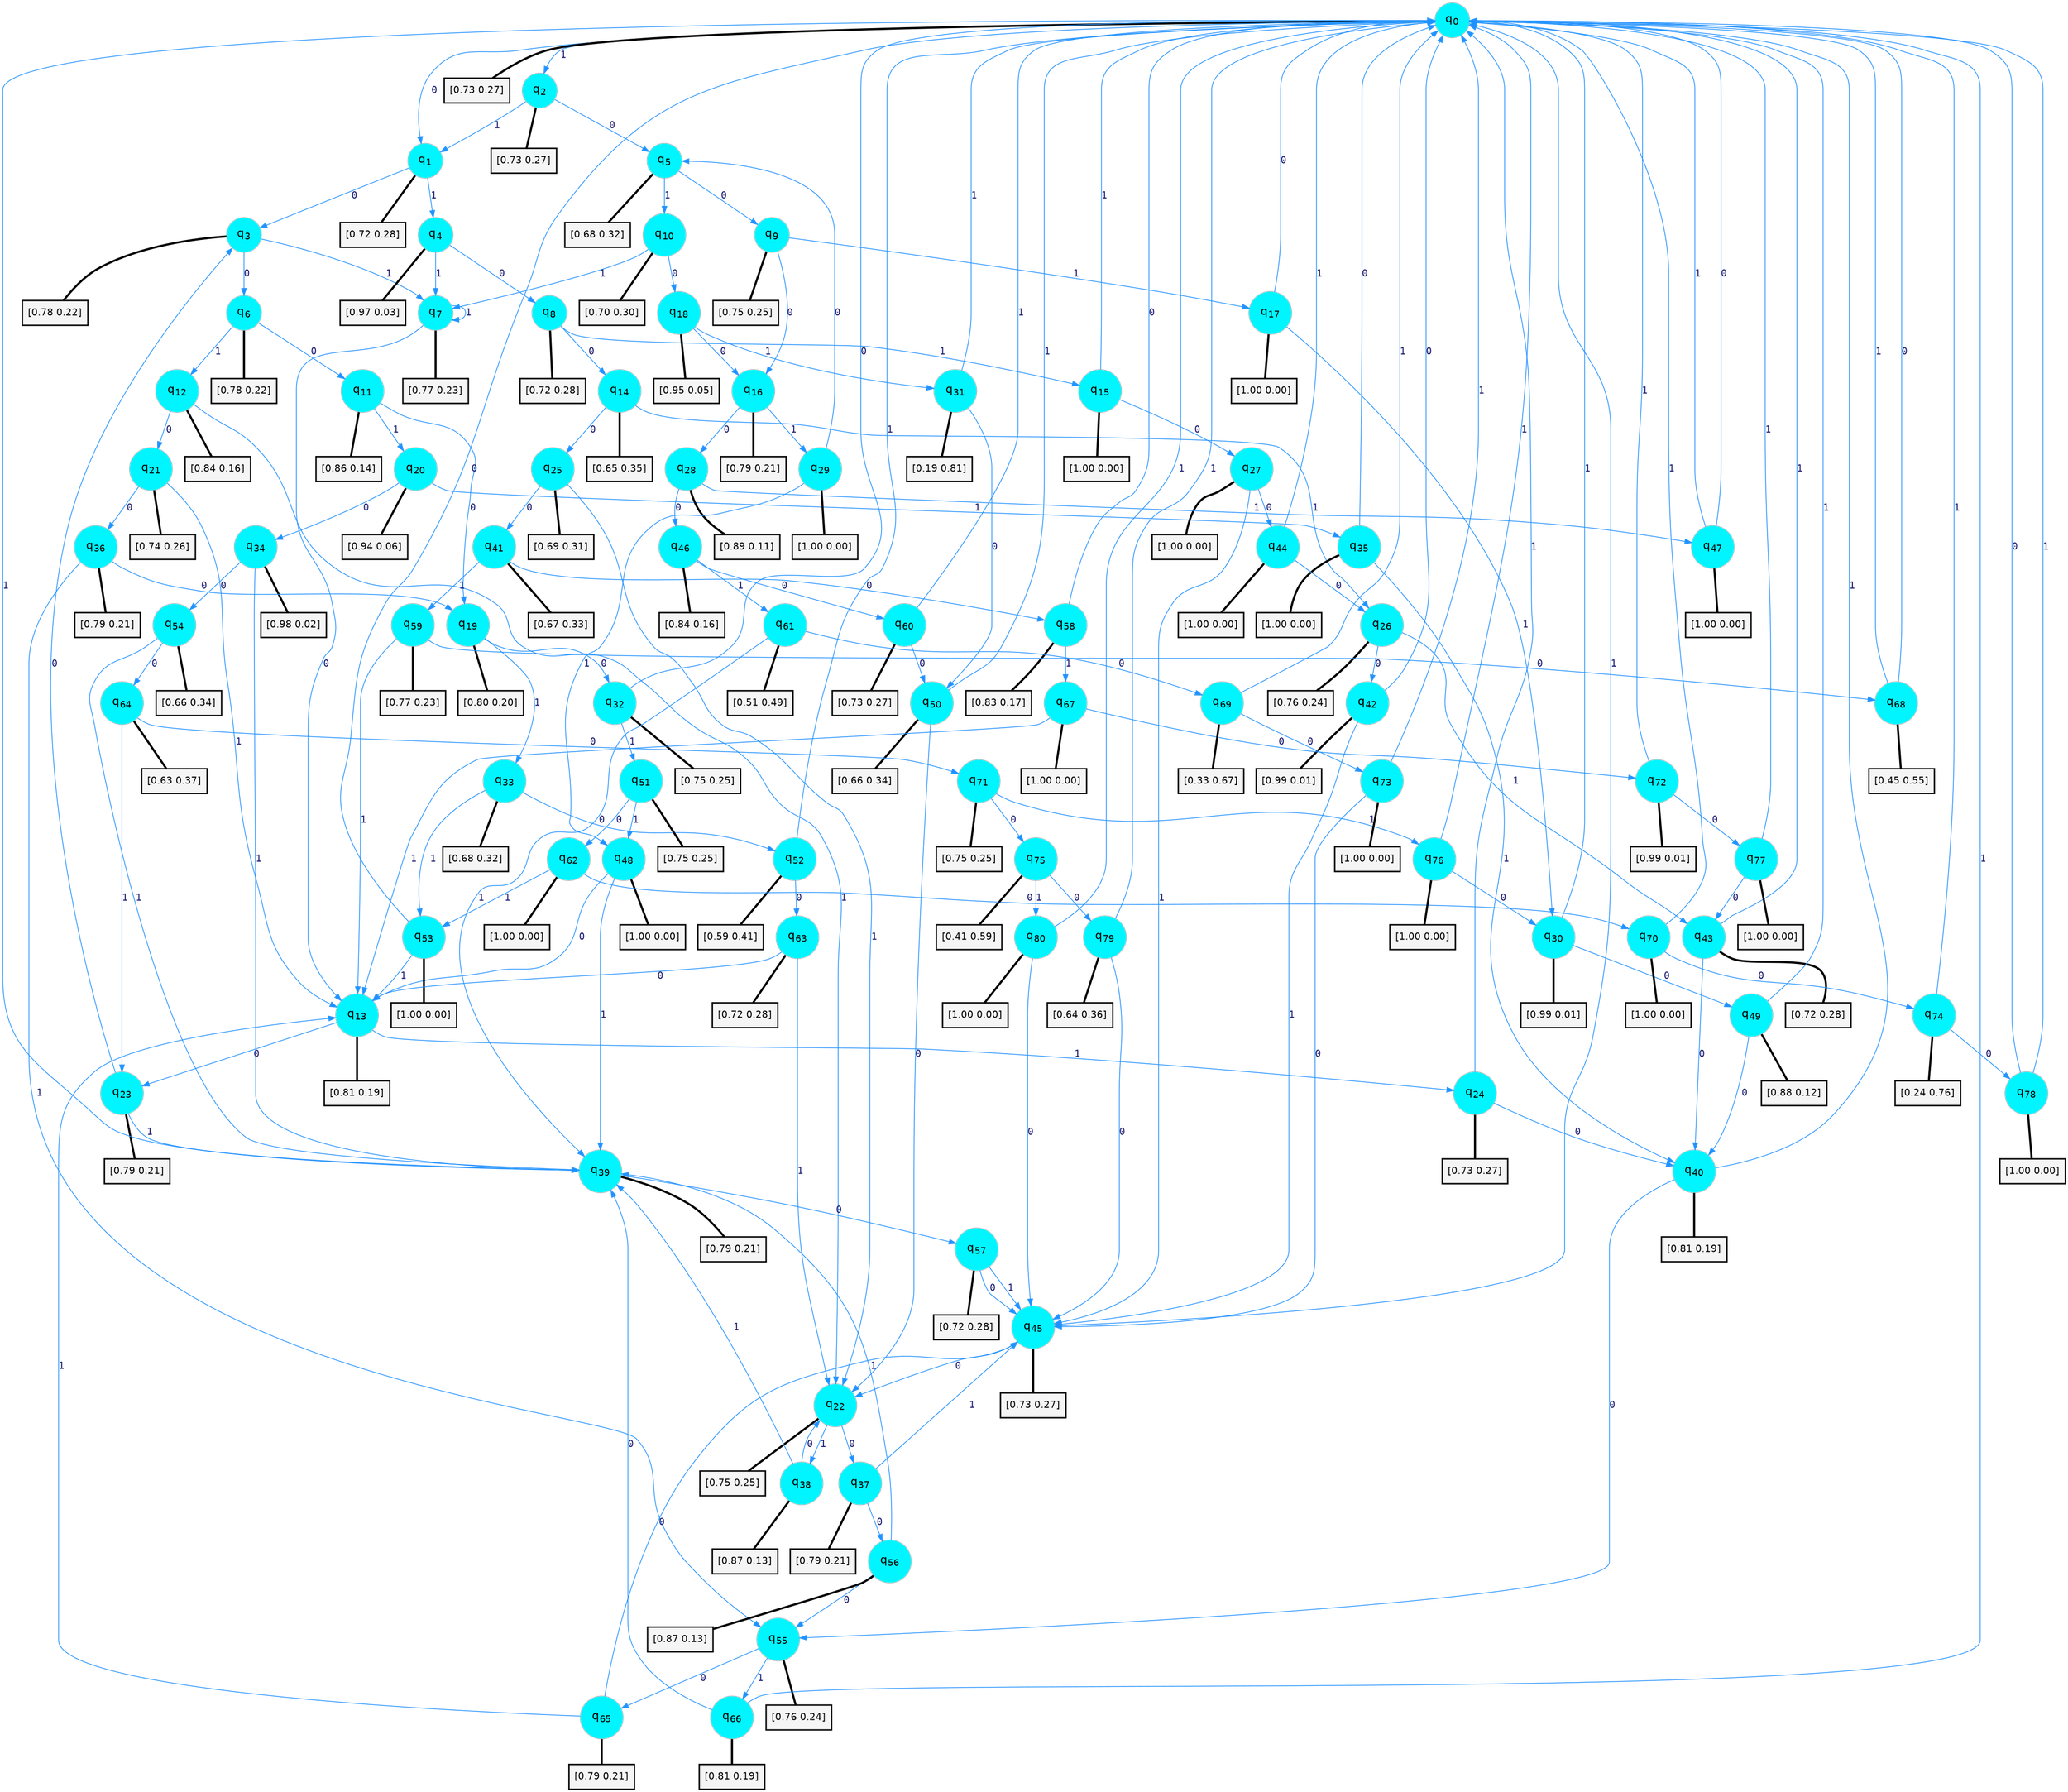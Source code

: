 digraph G {
graph [
bgcolor=transparent, dpi=300, rankdir=TD, size="40,25"];
node [
color=gray, fillcolor=turquoise1, fontcolor=black, fontname=Helvetica, fontsize=16, fontweight=bold, shape=circle, style=filled];
edge [
arrowsize=1, color=dodgerblue1, fontcolor=midnightblue, fontname=courier, fontweight=bold, penwidth=1, style=solid, weight=20];
0[label=<q<SUB>0</SUB>>];
1[label=<q<SUB>1</SUB>>];
2[label=<q<SUB>2</SUB>>];
3[label=<q<SUB>3</SUB>>];
4[label=<q<SUB>4</SUB>>];
5[label=<q<SUB>5</SUB>>];
6[label=<q<SUB>6</SUB>>];
7[label=<q<SUB>7</SUB>>];
8[label=<q<SUB>8</SUB>>];
9[label=<q<SUB>9</SUB>>];
10[label=<q<SUB>10</SUB>>];
11[label=<q<SUB>11</SUB>>];
12[label=<q<SUB>12</SUB>>];
13[label=<q<SUB>13</SUB>>];
14[label=<q<SUB>14</SUB>>];
15[label=<q<SUB>15</SUB>>];
16[label=<q<SUB>16</SUB>>];
17[label=<q<SUB>17</SUB>>];
18[label=<q<SUB>18</SUB>>];
19[label=<q<SUB>19</SUB>>];
20[label=<q<SUB>20</SUB>>];
21[label=<q<SUB>21</SUB>>];
22[label=<q<SUB>22</SUB>>];
23[label=<q<SUB>23</SUB>>];
24[label=<q<SUB>24</SUB>>];
25[label=<q<SUB>25</SUB>>];
26[label=<q<SUB>26</SUB>>];
27[label=<q<SUB>27</SUB>>];
28[label=<q<SUB>28</SUB>>];
29[label=<q<SUB>29</SUB>>];
30[label=<q<SUB>30</SUB>>];
31[label=<q<SUB>31</SUB>>];
32[label=<q<SUB>32</SUB>>];
33[label=<q<SUB>33</SUB>>];
34[label=<q<SUB>34</SUB>>];
35[label=<q<SUB>35</SUB>>];
36[label=<q<SUB>36</SUB>>];
37[label=<q<SUB>37</SUB>>];
38[label=<q<SUB>38</SUB>>];
39[label=<q<SUB>39</SUB>>];
40[label=<q<SUB>40</SUB>>];
41[label=<q<SUB>41</SUB>>];
42[label=<q<SUB>42</SUB>>];
43[label=<q<SUB>43</SUB>>];
44[label=<q<SUB>44</SUB>>];
45[label=<q<SUB>45</SUB>>];
46[label=<q<SUB>46</SUB>>];
47[label=<q<SUB>47</SUB>>];
48[label=<q<SUB>48</SUB>>];
49[label=<q<SUB>49</SUB>>];
50[label=<q<SUB>50</SUB>>];
51[label=<q<SUB>51</SUB>>];
52[label=<q<SUB>52</SUB>>];
53[label=<q<SUB>53</SUB>>];
54[label=<q<SUB>54</SUB>>];
55[label=<q<SUB>55</SUB>>];
56[label=<q<SUB>56</SUB>>];
57[label=<q<SUB>57</SUB>>];
58[label=<q<SUB>58</SUB>>];
59[label=<q<SUB>59</SUB>>];
60[label=<q<SUB>60</SUB>>];
61[label=<q<SUB>61</SUB>>];
62[label=<q<SUB>62</SUB>>];
63[label=<q<SUB>63</SUB>>];
64[label=<q<SUB>64</SUB>>];
65[label=<q<SUB>65</SUB>>];
66[label=<q<SUB>66</SUB>>];
67[label=<q<SUB>67</SUB>>];
68[label=<q<SUB>68</SUB>>];
69[label=<q<SUB>69</SUB>>];
70[label=<q<SUB>70</SUB>>];
71[label=<q<SUB>71</SUB>>];
72[label=<q<SUB>72</SUB>>];
73[label=<q<SUB>73</SUB>>];
74[label=<q<SUB>74</SUB>>];
75[label=<q<SUB>75</SUB>>];
76[label=<q<SUB>76</SUB>>];
77[label=<q<SUB>77</SUB>>];
78[label=<q<SUB>78</SUB>>];
79[label=<q<SUB>79</SUB>>];
80[label=<q<SUB>80</SUB>>];
81[label="[0.73 0.27]", shape=box,fontcolor=black, fontname=Helvetica, fontsize=14, penwidth=2, fillcolor=whitesmoke,color=black];
82[label="[0.72 0.28]", shape=box,fontcolor=black, fontname=Helvetica, fontsize=14, penwidth=2, fillcolor=whitesmoke,color=black];
83[label="[0.73 0.27]", shape=box,fontcolor=black, fontname=Helvetica, fontsize=14, penwidth=2, fillcolor=whitesmoke,color=black];
84[label="[0.78 0.22]", shape=box,fontcolor=black, fontname=Helvetica, fontsize=14, penwidth=2, fillcolor=whitesmoke,color=black];
85[label="[0.97 0.03]", shape=box,fontcolor=black, fontname=Helvetica, fontsize=14, penwidth=2, fillcolor=whitesmoke,color=black];
86[label="[0.68 0.32]", shape=box,fontcolor=black, fontname=Helvetica, fontsize=14, penwidth=2, fillcolor=whitesmoke,color=black];
87[label="[0.78 0.22]", shape=box,fontcolor=black, fontname=Helvetica, fontsize=14, penwidth=2, fillcolor=whitesmoke,color=black];
88[label="[0.77 0.23]", shape=box,fontcolor=black, fontname=Helvetica, fontsize=14, penwidth=2, fillcolor=whitesmoke,color=black];
89[label="[0.72 0.28]", shape=box,fontcolor=black, fontname=Helvetica, fontsize=14, penwidth=2, fillcolor=whitesmoke,color=black];
90[label="[0.75 0.25]", shape=box,fontcolor=black, fontname=Helvetica, fontsize=14, penwidth=2, fillcolor=whitesmoke,color=black];
91[label="[0.70 0.30]", shape=box,fontcolor=black, fontname=Helvetica, fontsize=14, penwidth=2, fillcolor=whitesmoke,color=black];
92[label="[0.86 0.14]", shape=box,fontcolor=black, fontname=Helvetica, fontsize=14, penwidth=2, fillcolor=whitesmoke,color=black];
93[label="[0.84 0.16]", shape=box,fontcolor=black, fontname=Helvetica, fontsize=14, penwidth=2, fillcolor=whitesmoke,color=black];
94[label="[0.81 0.19]", shape=box,fontcolor=black, fontname=Helvetica, fontsize=14, penwidth=2, fillcolor=whitesmoke,color=black];
95[label="[0.65 0.35]", shape=box,fontcolor=black, fontname=Helvetica, fontsize=14, penwidth=2, fillcolor=whitesmoke,color=black];
96[label="[1.00 0.00]", shape=box,fontcolor=black, fontname=Helvetica, fontsize=14, penwidth=2, fillcolor=whitesmoke,color=black];
97[label="[0.79 0.21]", shape=box,fontcolor=black, fontname=Helvetica, fontsize=14, penwidth=2, fillcolor=whitesmoke,color=black];
98[label="[1.00 0.00]", shape=box,fontcolor=black, fontname=Helvetica, fontsize=14, penwidth=2, fillcolor=whitesmoke,color=black];
99[label="[0.95 0.05]", shape=box,fontcolor=black, fontname=Helvetica, fontsize=14, penwidth=2, fillcolor=whitesmoke,color=black];
100[label="[0.80 0.20]", shape=box,fontcolor=black, fontname=Helvetica, fontsize=14, penwidth=2, fillcolor=whitesmoke,color=black];
101[label="[0.94 0.06]", shape=box,fontcolor=black, fontname=Helvetica, fontsize=14, penwidth=2, fillcolor=whitesmoke,color=black];
102[label="[0.74 0.26]", shape=box,fontcolor=black, fontname=Helvetica, fontsize=14, penwidth=2, fillcolor=whitesmoke,color=black];
103[label="[0.75 0.25]", shape=box,fontcolor=black, fontname=Helvetica, fontsize=14, penwidth=2, fillcolor=whitesmoke,color=black];
104[label="[0.79 0.21]", shape=box,fontcolor=black, fontname=Helvetica, fontsize=14, penwidth=2, fillcolor=whitesmoke,color=black];
105[label="[0.73 0.27]", shape=box,fontcolor=black, fontname=Helvetica, fontsize=14, penwidth=2, fillcolor=whitesmoke,color=black];
106[label="[0.69 0.31]", shape=box,fontcolor=black, fontname=Helvetica, fontsize=14, penwidth=2, fillcolor=whitesmoke,color=black];
107[label="[0.76 0.24]", shape=box,fontcolor=black, fontname=Helvetica, fontsize=14, penwidth=2, fillcolor=whitesmoke,color=black];
108[label="[1.00 0.00]", shape=box,fontcolor=black, fontname=Helvetica, fontsize=14, penwidth=2, fillcolor=whitesmoke,color=black];
109[label="[0.89 0.11]", shape=box,fontcolor=black, fontname=Helvetica, fontsize=14, penwidth=2, fillcolor=whitesmoke,color=black];
110[label="[1.00 0.00]", shape=box,fontcolor=black, fontname=Helvetica, fontsize=14, penwidth=2, fillcolor=whitesmoke,color=black];
111[label="[0.99 0.01]", shape=box,fontcolor=black, fontname=Helvetica, fontsize=14, penwidth=2, fillcolor=whitesmoke,color=black];
112[label="[0.19 0.81]", shape=box,fontcolor=black, fontname=Helvetica, fontsize=14, penwidth=2, fillcolor=whitesmoke,color=black];
113[label="[0.75 0.25]", shape=box,fontcolor=black, fontname=Helvetica, fontsize=14, penwidth=2, fillcolor=whitesmoke,color=black];
114[label="[0.68 0.32]", shape=box,fontcolor=black, fontname=Helvetica, fontsize=14, penwidth=2, fillcolor=whitesmoke,color=black];
115[label="[0.98 0.02]", shape=box,fontcolor=black, fontname=Helvetica, fontsize=14, penwidth=2, fillcolor=whitesmoke,color=black];
116[label="[1.00 0.00]", shape=box,fontcolor=black, fontname=Helvetica, fontsize=14, penwidth=2, fillcolor=whitesmoke,color=black];
117[label="[0.79 0.21]", shape=box,fontcolor=black, fontname=Helvetica, fontsize=14, penwidth=2, fillcolor=whitesmoke,color=black];
118[label="[0.79 0.21]", shape=box,fontcolor=black, fontname=Helvetica, fontsize=14, penwidth=2, fillcolor=whitesmoke,color=black];
119[label="[0.87 0.13]", shape=box,fontcolor=black, fontname=Helvetica, fontsize=14, penwidth=2, fillcolor=whitesmoke,color=black];
120[label="[0.79 0.21]", shape=box,fontcolor=black, fontname=Helvetica, fontsize=14, penwidth=2, fillcolor=whitesmoke,color=black];
121[label="[0.81 0.19]", shape=box,fontcolor=black, fontname=Helvetica, fontsize=14, penwidth=2, fillcolor=whitesmoke,color=black];
122[label="[0.67 0.33]", shape=box,fontcolor=black, fontname=Helvetica, fontsize=14, penwidth=2, fillcolor=whitesmoke,color=black];
123[label="[0.99 0.01]", shape=box,fontcolor=black, fontname=Helvetica, fontsize=14, penwidth=2, fillcolor=whitesmoke,color=black];
124[label="[0.72 0.28]", shape=box,fontcolor=black, fontname=Helvetica, fontsize=14, penwidth=2, fillcolor=whitesmoke,color=black];
125[label="[1.00 0.00]", shape=box,fontcolor=black, fontname=Helvetica, fontsize=14, penwidth=2, fillcolor=whitesmoke,color=black];
126[label="[0.73 0.27]", shape=box,fontcolor=black, fontname=Helvetica, fontsize=14, penwidth=2, fillcolor=whitesmoke,color=black];
127[label="[0.84 0.16]", shape=box,fontcolor=black, fontname=Helvetica, fontsize=14, penwidth=2, fillcolor=whitesmoke,color=black];
128[label="[1.00 0.00]", shape=box,fontcolor=black, fontname=Helvetica, fontsize=14, penwidth=2, fillcolor=whitesmoke,color=black];
129[label="[1.00 0.00]", shape=box,fontcolor=black, fontname=Helvetica, fontsize=14, penwidth=2, fillcolor=whitesmoke,color=black];
130[label="[0.88 0.12]", shape=box,fontcolor=black, fontname=Helvetica, fontsize=14, penwidth=2, fillcolor=whitesmoke,color=black];
131[label="[0.66 0.34]", shape=box,fontcolor=black, fontname=Helvetica, fontsize=14, penwidth=2, fillcolor=whitesmoke,color=black];
132[label="[0.75 0.25]", shape=box,fontcolor=black, fontname=Helvetica, fontsize=14, penwidth=2, fillcolor=whitesmoke,color=black];
133[label="[0.59 0.41]", shape=box,fontcolor=black, fontname=Helvetica, fontsize=14, penwidth=2, fillcolor=whitesmoke,color=black];
134[label="[1.00 0.00]", shape=box,fontcolor=black, fontname=Helvetica, fontsize=14, penwidth=2, fillcolor=whitesmoke,color=black];
135[label="[0.66 0.34]", shape=box,fontcolor=black, fontname=Helvetica, fontsize=14, penwidth=2, fillcolor=whitesmoke,color=black];
136[label="[0.76 0.24]", shape=box,fontcolor=black, fontname=Helvetica, fontsize=14, penwidth=2, fillcolor=whitesmoke,color=black];
137[label="[0.87 0.13]", shape=box,fontcolor=black, fontname=Helvetica, fontsize=14, penwidth=2, fillcolor=whitesmoke,color=black];
138[label="[0.72 0.28]", shape=box,fontcolor=black, fontname=Helvetica, fontsize=14, penwidth=2, fillcolor=whitesmoke,color=black];
139[label="[0.83 0.17]", shape=box,fontcolor=black, fontname=Helvetica, fontsize=14, penwidth=2, fillcolor=whitesmoke,color=black];
140[label="[0.77 0.23]", shape=box,fontcolor=black, fontname=Helvetica, fontsize=14, penwidth=2, fillcolor=whitesmoke,color=black];
141[label="[0.73 0.27]", shape=box,fontcolor=black, fontname=Helvetica, fontsize=14, penwidth=2, fillcolor=whitesmoke,color=black];
142[label="[0.51 0.49]", shape=box,fontcolor=black, fontname=Helvetica, fontsize=14, penwidth=2, fillcolor=whitesmoke,color=black];
143[label="[1.00 0.00]", shape=box,fontcolor=black, fontname=Helvetica, fontsize=14, penwidth=2, fillcolor=whitesmoke,color=black];
144[label="[0.72 0.28]", shape=box,fontcolor=black, fontname=Helvetica, fontsize=14, penwidth=2, fillcolor=whitesmoke,color=black];
145[label="[0.63 0.37]", shape=box,fontcolor=black, fontname=Helvetica, fontsize=14, penwidth=2, fillcolor=whitesmoke,color=black];
146[label="[0.79 0.21]", shape=box,fontcolor=black, fontname=Helvetica, fontsize=14, penwidth=2, fillcolor=whitesmoke,color=black];
147[label="[0.81 0.19]", shape=box,fontcolor=black, fontname=Helvetica, fontsize=14, penwidth=2, fillcolor=whitesmoke,color=black];
148[label="[1.00 0.00]", shape=box,fontcolor=black, fontname=Helvetica, fontsize=14, penwidth=2, fillcolor=whitesmoke,color=black];
149[label="[0.45 0.55]", shape=box,fontcolor=black, fontname=Helvetica, fontsize=14, penwidth=2, fillcolor=whitesmoke,color=black];
150[label="[0.33 0.67]", shape=box,fontcolor=black, fontname=Helvetica, fontsize=14, penwidth=2, fillcolor=whitesmoke,color=black];
151[label="[1.00 0.00]", shape=box,fontcolor=black, fontname=Helvetica, fontsize=14, penwidth=2, fillcolor=whitesmoke,color=black];
152[label="[0.75 0.25]", shape=box,fontcolor=black, fontname=Helvetica, fontsize=14, penwidth=2, fillcolor=whitesmoke,color=black];
153[label="[0.99 0.01]", shape=box,fontcolor=black, fontname=Helvetica, fontsize=14, penwidth=2, fillcolor=whitesmoke,color=black];
154[label="[1.00 0.00]", shape=box,fontcolor=black, fontname=Helvetica, fontsize=14, penwidth=2, fillcolor=whitesmoke,color=black];
155[label="[0.24 0.76]", shape=box,fontcolor=black, fontname=Helvetica, fontsize=14, penwidth=2, fillcolor=whitesmoke,color=black];
156[label="[0.41 0.59]", shape=box,fontcolor=black, fontname=Helvetica, fontsize=14, penwidth=2, fillcolor=whitesmoke,color=black];
157[label="[1.00 0.00]", shape=box,fontcolor=black, fontname=Helvetica, fontsize=14, penwidth=2, fillcolor=whitesmoke,color=black];
158[label="[1.00 0.00]", shape=box,fontcolor=black, fontname=Helvetica, fontsize=14, penwidth=2, fillcolor=whitesmoke,color=black];
159[label="[1.00 0.00]", shape=box,fontcolor=black, fontname=Helvetica, fontsize=14, penwidth=2, fillcolor=whitesmoke,color=black];
160[label="[0.64 0.36]", shape=box,fontcolor=black, fontname=Helvetica, fontsize=14, penwidth=2, fillcolor=whitesmoke,color=black];
161[label="[1.00 0.00]", shape=box,fontcolor=black, fontname=Helvetica, fontsize=14, penwidth=2, fillcolor=whitesmoke,color=black];
0->1 [label=0];
0->2 [label=1];
0->81 [arrowhead=none, penwidth=3,color=black];
1->3 [label=0];
1->4 [label=1];
1->82 [arrowhead=none, penwidth=3,color=black];
2->5 [label=0];
2->1 [label=1];
2->83 [arrowhead=none, penwidth=3,color=black];
3->6 [label=0];
3->7 [label=1];
3->84 [arrowhead=none, penwidth=3,color=black];
4->8 [label=0];
4->7 [label=1];
4->85 [arrowhead=none, penwidth=3,color=black];
5->9 [label=0];
5->10 [label=1];
5->86 [arrowhead=none, penwidth=3,color=black];
6->11 [label=0];
6->12 [label=1];
6->87 [arrowhead=none, penwidth=3,color=black];
7->13 [label=0];
7->7 [label=1];
7->88 [arrowhead=none, penwidth=3,color=black];
8->14 [label=0];
8->15 [label=1];
8->89 [arrowhead=none, penwidth=3,color=black];
9->16 [label=0];
9->17 [label=1];
9->90 [arrowhead=none, penwidth=3,color=black];
10->18 [label=0];
10->7 [label=1];
10->91 [arrowhead=none, penwidth=3,color=black];
11->19 [label=0];
11->20 [label=1];
11->92 [arrowhead=none, penwidth=3,color=black];
12->21 [label=0];
12->22 [label=1];
12->93 [arrowhead=none, penwidth=3,color=black];
13->23 [label=0];
13->24 [label=1];
13->94 [arrowhead=none, penwidth=3,color=black];
14->25 [label=0];
14->26 [label=1];
14->95 [arrowhead=none, penwidth=3,color=black];
15->27 [label=0];
15->0 [label=1];
15->96 [arrowhead=none, penwidth=3,color=black];
16->28 [label=0];
16->29 [label=1];
16->97 [arrowhead=none, penwidth=3,color=black];
17->0 [label=0];
17->30 [label=1];
17->98 [arrowhead=none, penwidth=3,color=black];
18->16 [label=0];
18->31 [label=1];
18->99 [arrowhead=none, penwidth=3,color=black];
19->32 [label=0];
19->33 [label=1];
19->100 [arrowhead=none, penwidth=3,color=black];
20->34 [label=0];
20->35 [label=1];
20->101 [arrowhead=none, penwidth=3,color=black];
21->36 [label=0];
21->13 [label=1];
21->102 [arrowhead=none, penwidth=3,color=black];
22->37 [label=0];
22->38 [label=1];
22->103 [arrowhead=none, penwidth=3,color=black];
23->3 [label=0];
23->39 [label=1];
23->104 [arrowhead=none, penwidth=3,color=black];
24->40 [label=0];
24->0 [label=1];
24->105 [arrowhead=none, penwidth=3,color=black];
25->41 [label=0];
25->22 [label=1];
25->106 [arrowhead=none, penwidth=3,color=black];
26->42 [label=0];
26->43 [label=1];
26->107 [arrowhead=none, penwidth=3,color=black];
27->44 [label=0];
27->45 [label=1];
27->108 [arrowhead=none, penwidth=3,color=black];
28->46 [label=0];
28->47 [label=1];
28->109 [arrowhead=none, penwidth=3,color=black];
29->5 [label=0];
29->48 [label=1];
29->110 [arrowhead=none, penwidth=3,color=black];
30->49 [label=0];
30->0 [label=1];
30->111 [arrowhead=none, penwidth=3,color=black];
31->50 [label=0];
31->0 [label=1];
31->112 [arrowhead=none, penwidth=3,color=black];
32->0 [label=0];
32->51 [label=1];
32->113 [arrowhead=none, penwidth=3,color=black];
33->52 [label=0];
33->53 [label=1];
33->114 [arrowhead=none, penwidth=3,color=black];
34->54 [label=0];
34->39 [label=1];
34->115 [arrowhead=none, penwidth=3,color=black];
35->0 [label=0];
35->40 [label=1];
35->116 [arrowhead=none, penwidth=3,color=black];
36->19 [label=0];
36->55 [label=1];
36->117 [arrowhead=none, penwidth=3,color=black];
37->56 [label=0];
37->45 [label=1];
37->118 [arrowhead=none, penwidth=3,color=black];
38->22 [label=0];
38->39 [label=1];
38->119 [arrowhead=none, penwidth=3,color=black];
39->57 [label=0];
39->0 [label=1];
39->120 [arrowhead=none, penwidth=3,color=black];
40->55 [label=0];
40->0 [label=1];
40->121 [arrowhead=none, penwidth=3,color=black];
41->58 [label=0];
41->59 [label=1];
41->122 [arrowhead=none, penwidth=3,color=black];
42->0 [label=0];
42->45 [label=1];
42->123 [arrowhead=none, penwidth=3,color=black];
43->40 [label=0];
43->0 [label=1];
43->124 [arrowhead=none, penwidth=3,color=black];
44->26 [label=0];
44->0 [label=1];
44->125 [arrowhead=none, penwidth=3,color=black];
45->22 [label=0];
45->0 [label=1];
45->126 [arrowhead=none, penwidth=3,color=black];
46->60 [label=0];
46->61 [label=1];
46->127 [arrowhead=none, penwidth=3,color=black];
47->0 [label=0];
47->0 [label=1];
47->128 [arrowhead=none, penwidth=3,color=black];
48->13 [label=0];
48->39 [label=1];
48->129 [arrowhead=none, penwidth=3,color=black];
49->40 [label=0];
49->0 [label=1];
49->130 [arrowhead=none, penwidth=3,color=black];
50->22 [label=0];
50->0 [label=1];
50->131 [arrowhead=none, penwidth=3,color=black];
51->62 [label=0];
51->48 [label=1];
51->132 [arrowhead=none, penwidth=3,color=black];
52->63 [label=0];
52->0 [label=1];
52->133 [arrowhead=none, penwidth=3,color=black];
53->0 [label=0];
53->13 [label=1];
53->134 [arrowhead=none, penwidth=3,color=black];
54->64 [label=0];
54->39 [label=1];
54->135 [arrowhead=none, penwidth=3,color=black];
55->65 [label=0];
55->66 [label=1];
55->136 [arrowhead=none, penwidth=3,color=black];
56->55 [label=0];
56->39 [label=1];
56->137 [arrowhead=none, penwidth=3,color=black];
57->45 [label=0];
57->45 [label=1];
57->138 [arrowhead=none, penwidth=3,color=black];
58->0 [label=0];
58->67 [label=1];
58->139 [arrowhead=none, penwidth=3,color=black];
59->68 [label=0];
59->13 [label=1];
59->140 [arrowhead=none, penwidth=3,color=black];
60->50 [label=0];
60->0 [label=1];
60->141 [arrowhead=none, penwidth=3,color=black];
61->69 [label=0];
61->39 [label=1];
61->142 [arrowhead=none, penwidth=3,color=black];
62->70 [label=0];
62->53 [label=1];
62->143 [arrowhead=none, penwidth=3,color=black];
63->13 [label=0];
63->22 [label=1];
63->144 [arrowhead=none, penwidth=3,color=black];
64->71 [label=0];
64->23 [label=1];
64->145 [arrowhead=none, penwidth=3,color=black];
65->45 [label=0];
65->13 [label=1];
65->146 [arrowhead=none, penwidth=3,color=black];
66->39 [label=0];
66->0 [label=1];
66->147 [arrowhead=none, penwidth=3,color=black];
67->72 [label=0];
67->13 [label=1];
67->148 [arrowhead=none, penwidth=3,color=black];
68->0 [label=0];
68->0 [label=1];
68->149 [arrowhead=none, penwidth=3,color=black];
69->73 [label=0];
69->0 [label=1];
69->150 [arrowhead=none, penwidth=3,color=black];
70->74 [label=0];
70->0 [label=1];
70->151 [arrowhead=none, penwidth=3,color=black];
71->75 [label=0];
71->76 [label=1];
71->152 [arrowhead=none, penwidth=3,color=black];
72->77 [label=0];
72->0 [label=1];
72->153 [arrowhead=none, penwidth=3,color=black];
73->45 [label=0];
73->0 [label=1];
73->154 [arrowhead=none, penwidth=3,color=black];
74->78 [label=0];
74->0 [label=1];
74->155 [arrowhead=none, penwidth=3,color=black];
75->79 [label=0];
75->80 [label=1];
75->156 [arrowhead=none, penwidth=3,color=black];
76->30 [label=0];
76->0 [label=1];
76->157 [arrowhead=none, penwidth=3,color=black];
77->43 [label=0];
77->0 [label=1];
77->158 [arrowhead=none, penwidth=3,color=black];
78->0 [label=0];
78->0 [label=1];
78->159 [arrowhead=none, penwidth=3,color=black];
79->45 [label=0];
79->0 [label=1];
79->160 [arrowhead=none, penwidth=3,color=black];
80->45 [label=0];
80->0 [label=1];
80->161 [arrowhead=none, penwidth=3,color=black];
}
